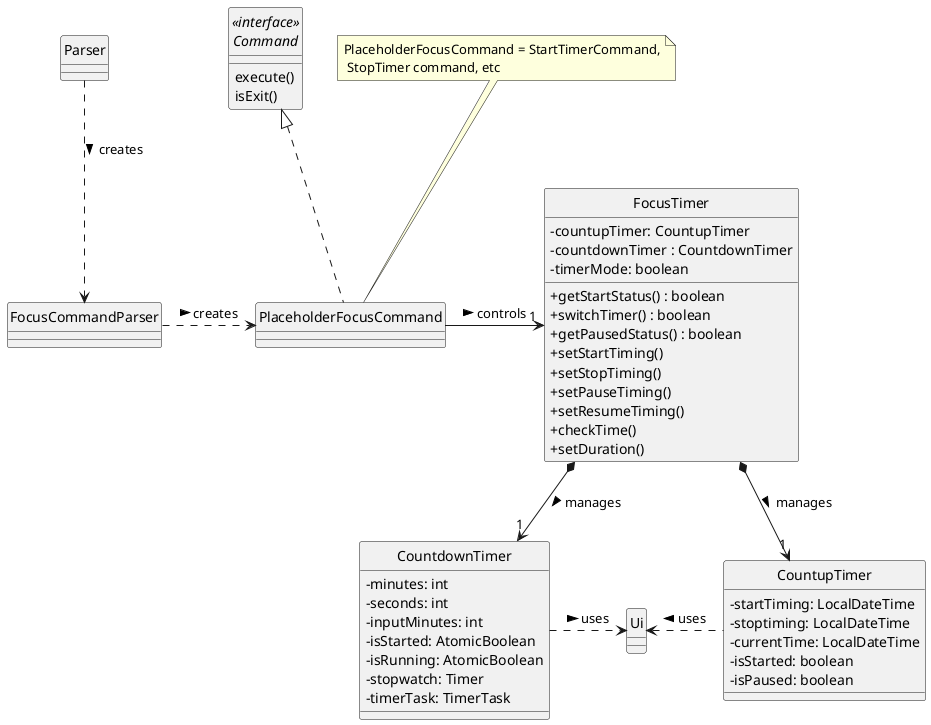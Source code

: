 @startuml
'https://plantuml.com/class-diagram
skinparam classAttributeIconSize 0
hide circle

interface "<<interface>>\nCommand" as Command {
execute()
isExit()
}
class PlaceholderFocusCommand implements Command {
}
note top of PlaceholderFocusCommand: PlaceholderFocusCommand = StartTimerCommand,\n StopTimer command, etc
class FocusCommandParser {
}

class Parser {
}

class Ui {
}

class FocusTimer {
    - countupTimer: CountupTimer
    - countdownTimer : CountdownTimer
    - timerMode: boolean

    + getStartStatus() : boolean
    + switchTimer() : boolean
    + getPausedStatus() : boolean
    + setStartTiming()
    + setStopTiming()
    + setPauseTiming()
    + setResumeTiming()
    + checkTime()
    + setDuration()

}

class CountupTimer {
    - startTiming: LocalDateTime
    - stoptiming: LocalDateTime
    - currentTime: LocalDateTime
    - isStarted: boolean
    - isPaused: boolean

}

class CountdownTimer {
    - minutes: int
    - seconds: int
    - inputMinutes: int
    - isStarted: AtomicBoolean
    - isRunning: AtomicBoolean
    - stopwatch: Timer
    - timerTask: TimerTask
}


FocusCommandParser .> PlaceholderFocusCommand: creates >
PlaceholderFocusCommand ->"1" FocusTimer : controls >
CountupTimer "1"<-* FocusTimer : manages <
FocusTimer *-->"1" CountdownTimer : manages >
Ui <. CountupTimer : uses < 
CountdownTimer .> Ui : uses >
Parser ..> FocusCommandParser : creates >



@enduml